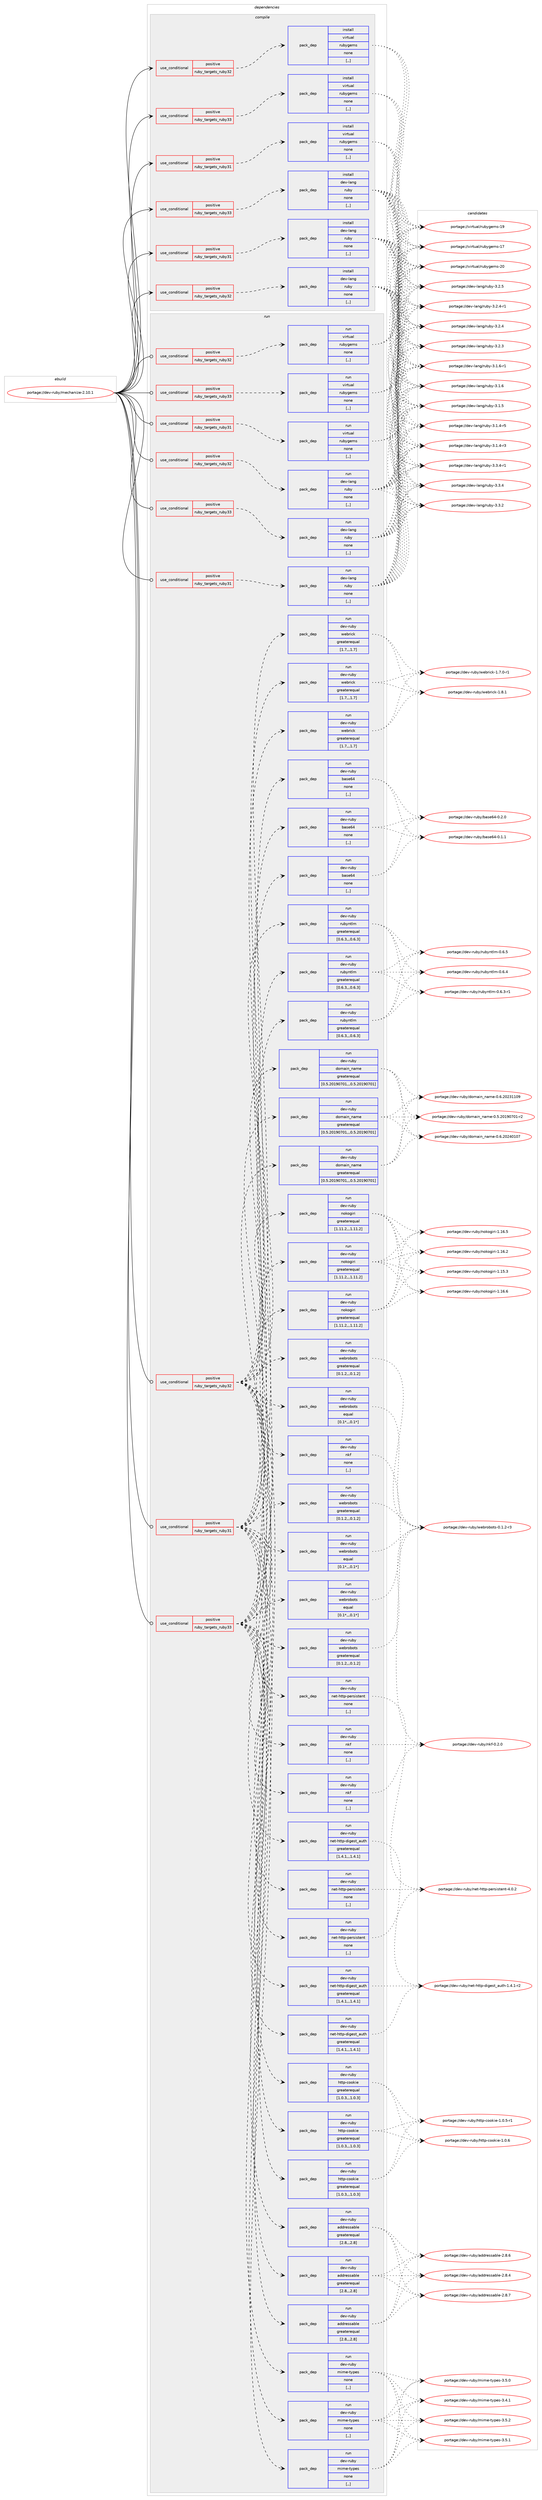 digraph prolog {

# *************
# Graph options
# *************

newrank=true;
concentrate=true;
compound=true;
graph [rankdir=LR,fontname=Helvetica,fontsize=10,ranksep=1.5];#, ranksep=2.5, nodesep=0.2];
edge  [arrowhead=vee];
node  [fontname=Helvetica,fontsize=10];

# **********
# The ebuild
# **********

subgraph cluster_leftcol {
color=gray;
label=<<i>ebuild</i>>;
id [label="portage://dev-ruby/mechanize-2.10.1", color=red, width=4, href="../dev-ruby/mechanize-2.10.1.svg"];
}

# ****************
# The dependencies
# ****************

subgraph cluster_midcol {
color=gray;
label=<<i>dependencies</i>>;
subgraph cluster_compile {
fillcolor="#eeeeee";
style=filled;
label=<<i>compile</i>>;
subgraph cond50408 {
dependency189583 [label=<<TABLE BORDER="0" CELLBORDER="1" CELLSPACING="0" CELLPADDING="4"><TR><TD ROWSPAN="3" CELLPADDING="10">use_conditional</TD></TR><TR><TD>positive</TD></TR><TR><TD>ruby_targets_ruby31</TD></TR></TABLE>>, shape=none, color=red];
subgraph pack137836 {
dependency189584 [label=<<TABLE BORDER="0" CELLBORDER="1" CELLSPACING="0" CELLPADDING="4" WIDTH="220"><TR><TD ROWSPAN="6" CELLPADDING="30">pack_dep</TD></TR><TR><TD WIDTH="110">install</TD></TR><TR><TD>dev-lang</TD></TR><TR><TD>ruby</TD></TR><TR><TD>none</TD></TR><TR><TD>[,,]</TD></TR></TABLE>>, shape=none, color=blue];
}
dependency189583:e -> dependency189584:w [weight=20,style="dashed",arrowhead="vee"];
}
id:e -> dependency189583:w [weight=20,style="solid",arrowhead="vee"];
subgraph cond50409 {
dependency189585 [label=<<TABLE BORDER="0" CELLBORDER="1" CELLSPACING="0" CELLPADDING="4"><TR><TD ROWSPAN="3" CELLPADDING="10">use_conditional</TD></TR><TR><TD>positive</TD></TR><TR><TD>ruby_targets_ruby31</TD></TR></TABLE>>, shape=none, color=red];
subgraph pack137837 {
dependency189586 [label=<<TABLE BORDER="0" CELLBORDER="1" CELLSPACING="0" CELLPADDING="4" WIDTH="220"><TR><TD ROWSPAN="6" CELLPADDING="30">pack_dep</TD></TR><TR><TD WIDTH="110">install</TD></TR><TR><TD>virtual</TD></TR><TR><TD>rubygems</TD></TR><TR><TD>none</TD></TR><TR><TD>[,,]</TD></TR></TABLE>>, shape=none, color=blue];
}
dependency189585:e -> dependency189586:w [weight=20,style="dashed",arrowhead="vee"];
}
id:e -> dependency189585:w [weight=20,style="solid",arrowhead="vee"];
subgraph cond50410 {
dependency189587 [label=<<TABLE BORDER="0" CELLBORDER="1" CELLSPACING="0" CELLPADDING="4"><TR><TD ROWSPAN="3" CELLPADDING="10">use_conditional</TD></TR><TR><TD>positive</TD></TR><TR><TD>ruby_targets_ruby32</TD></TR></TABLE>>, shape=none, color=red];
subgraph pack137838 {
dependency189588 [label=<<TABLE BORDER="0" CELLBORDER="1" CELLSPACING="0" CELLPADDING="4" WIDTH="220"><TR><TD ROWSPAN="6" CELLPADDING="30">pack_dep</TD></TR><TR><TD WIDTH="110">install</TD></TR><TR><TD>dev-lang</TD></TR><TR><TD>ruby</TD></TR><TR><TD>none</TD></TR><TR><TD>[,,]</TD></TR></TABLE>>, shape=none, color=blue];
}
dependency189587:e -> dependency189588:w [weight=20,style="dashed",arrowhead="vee"];
}
id:e -> dependency189587:w [weight=20,style="solid",arrowhead="vee"];
subgraph cond50411 {
dependency189589 [label=<<TABLE BORDER="0" CELLBORDER="1" CELLSPACING="0" CELLPADDING="4"><TR><TD ROWSPAN="3" CELLPADDING="10">use_conditional</TD></TR><TR><TD>positive</TD></TR><TR><TD>ruby_targets_ruby32</TD></TR></TABLE>>, shape=none, color=red];
subgraph pack137839 {
dependency189590 [label=<<TABLE BORDER="0" CELLBORDER="1" CELLSPACING="0" CELLPADDING="4" WIDTH="220"><TR><TD ROWSPAN="6" CELLPADDING="30">pack_dep</TD></TR><TR><TD WIDTH="110">install</TD></TR><TR><TD>virtual</TD></TR><TR><TD>rubygems</TD></TR><TR><TD>none</TD></TR><TR><TD>[,,]</TD></TR></TABLE>>, shape=none, color=blue];
}
dependency189589:e -> dependency189590:w [weight=20,style="dashed",arrowhead="vee"];
}
id:e -> dependency189589:w [weight=20,style="solid",arrowhead="vee"];
subgraph cond50412 {
dependency189591 [label=<<TABLE BORDER="0" CELLBORDER="1" CELLSPACING="0" CELLPADDING="4"><TR><TD ROWSPAN="3" CELLPADDING="10">use_conditional</TD></TR><TR><TD>positive</TD></TR><TR><TD>ruby_targets_ruby33</TD></TR></TABLE>>, shape=none, color=red];
subgraph pack137840 {
dependency189592 [label=<<TABLE BORDER="0" CELLBORDER="1" CELLSPACING="0" CELLPADDING="4" WIDTH="220"><TR><TD ROWSPAN="6" CELLPADDING="30">pack_dep</TD></TR><TR><TD WIDTH="110">install</TD></TR><TR><TD>dev-lang</TD></TR><TR><TD>ruby</TD></TR><TR><TD>none</TD></TR><TR><TD>[,,]</TD></TR></TABLE>>, shape=none, color=blue];
}
dependency189591:e -> dependency189592:w [weight=20,style="dashed",arrowhead="vee"];
}
id:e -> dependency189591:w [weight=20,style="solid",arrowhead="vee"];
subgraph cond50413 {
dependency189593 [label=<<TABLE BORDER="0" CELLBORDER="1" CELLSPACING="0" CELLPADDING="4"><TR><TD ROWSPAN="3" CELLPADDING="10">use_conditional</TD></TR><TR><TD>positive</TD></TR><TR><TD>ruby_targets_ruby33</TD></TR></TABLE>>, shape=none, color=red];
subgraph pack137841 {
dependency189594 [label=<<TABLE BORDER="0" CELLBORDER="1" CELLSPACING="0" CELLPADDING="4" WIDTH="220"><TR><TD ROWSPAN="6" CELLPADDING="30">pack_dep</TD></TR><TR><TD WIDTH="110">install</TD></TR><TR><TD>virtual</TD></TR><TR><TD>rubygems</TD></TR><TR><TD>none</TD></TR><TR><TD>[,,]</TD></TR></TABLE>>, shape=none, color=blue];
}
dependency189593:e -> dependency189594:w [weight=20,style="dashed",arrowhead="vee"];
}
id:e -> dependency189593:w [weight=20,style="solid",arrowhead="vee"];
}
subgraph cluster_compileandrun {
fillcolor="#eeeeee";
style=filled;
label=<<i>compile and run</i>>;
}
subgraph cluster_run {
fillcolor="#eeeeee";
style=filled;
label=<<i>run</i>>;
subgraph cond50414 {
dependency189595 [label=<<TABLE BORDER="0" CELLBORDER="1" CELLSPACING="0" CELLPADDING="4"><TR><TD ROWSPAN="3" CELLPADDING="10">use_conditional</TD></TR><TR><TD>positive</TD></TR><TR><TD>ruby_targets_ruby31</TD></TR></TABLE>>, shape=none, color=red];
subgraph pack137842 {
dependency189596 [label=<<TABLE BORDER="0" CELLBORDER="1" CELLSPACING="0" CELLPADDING="4" WIDTH="220"><TR><TD ROWSPAN="6" CELLPADDING="30">pack_dep</TD></TR><TR><TD WIDTH="110">run</TD></TR><TR><TD>dev-lang</TD></TR><TR><TD>ruby</TD></TR><TR><TD>none</TD></TR><TR><TD>[,,]</TD></TR></TABLE>>, shape=none, color=blue];
}
dependency189595:e -> dependency189596:w [weight=20,style="dashed",arrowhead="vee"];
}
id:e -> dependency189595:w [weight=20,style="solid",arrowhead="odot"];
subgraph cond50415 {
dependency189597 [label=<<TABLE BORDER="0" CELLBORDER="1" CELLSPACING="0" CELLPADDING="4"><TR><TD ROWSPAN="3" CELLPADDING="10">use_conditional</TD></TR><TR><TD>positive</TD></TR><TR><TD>ruby_targets_ruby31</TD></TR></TABLE>>, shape=none, color=red];
subgraph pack137843 {
dependency189598 [label=<<TABLE BORDER="0" CELLBORDER="1" CELLSPACING="0" CELLPADDING="4" WIDTH="220"><TR><TD ROWSPAN="6" CELLPADDING="30">pack_dep</TD></TR><TR><TD WIDTH="110">run</TD></TR><TR><TD>dev-ruby</TD></TR><TR><TD>addressable</TD></TR><TR><TD>greaterequal</TD></TR><TR><TD>[2.8,,,2.8]</TD></TR></TABLE>>, shape=none, color=blue];
}
dependency189597:e -> dependency189598:w [weight=20,style="dashed",arrowhead="vee"];
subgraph pack137844 {
dependency189599 [label=<<TABLE BORDER="0" CELLBORDER="1" CELLSPACING="0" CELLPADDING="4" WIDTH="220"><TR><TD ROWSPAN="6" CELLPADDING="30">pack_dep</TD></TR><TR><TD WIDTH="110">run</TD></TR><TR><TD>dev-ruby</TD></TR><TR><TD>base64</TD></TR><TR><TD>none</TD></TR><TR><TD>[,,]</TD></TR></TABLE>>, shape=none, color=blue];
}
dependency189597:e -> dependency189599:w [weight=20,style="dashed",arrowhead="vee"];
subgraph pack137845 {
dependency189600 [label=<<TABLE BORDER="0" CELLBORDER="1" CELLSPACING="0" CELLPADDING="4" WIDTH="220"><TR><TD ROWSPAN="6" CELLPADDING="30">pack_dep</TD></TR><TR><TD WIDTH="110">run</TD></TR><TR><TD>dev-ruby</TD></TR><TR><TD>domain_name</TD></TR><TR><TD>greaterequal</TD></TR><TR><TD>[0.5.20190701,,,0.5.20190701]</TD></TR></TABLE>>, shape=none, color=blue];
}
dependency189597:e -> dependency189600:w [weight=20,style="dashed",arrowhead="vee"];
subgraph pack137846 {
dependency189601 [label=<<TABLE BORDER="0" CELLBORDER="1" CELLSPACING="0" CELLPADDING="4" WIDTH="220"><TR><TD ROWSPAN="6" CELLPADDING="30">pack_dep</TD></TR><TR><TD WIDTH="110">run</TD></TR><TR><TD>dev-ruby</TD></TR><TR><TD>http-cookie</TD></TR><TR><TD>greaterequal</TD></TR><TR><TD>[1.0.3,,,1.0.3]</TD></TR></TABLE>>, shape=none, color=blue];
}
dependency189597:e -> dependency189601:w [weight=20,style="dashed",arrowhead="vee"];
subgraph pack137847 {
dependency189602 [label=<<TABLE BORDER="0" CELLBORDER="1" CELLSPACING="0" CELLPADDING="4" WIDTH="220"><TR><TD ROWSPAN="6" CELLPADDING="30">pack_dep</TD></TR><TR><TD WIDTH="110">run</TD></TR><TR><TD>dev-ruby</TD></TR><TR><TD>mime-types</TD></TR><TR><TD>none</TD></TR><TR><TD>[,,]</TD></TR></TABLE>>, shape=none, color=blue];
}
dependency189597:e -> dependency189602:w [weight=20,style="dashed",arrowhead="vee"];
subgraph pack137848 {
dependency189603 [label=<<TABLE BORDER="0" CELLBORDER="1" CELLSPACING="0" CELLPADDING="4" WIDTH="220"><TR><TD ROWSPAN="6" CELLPADDING="30">pack_dep</TD></TR><TR><TD WIDTH="110">run</TD></TR><TR><TD>dev-ruby</TD></TR><TR><TD>net-http-digest_auth</TD></TR><TR><TD>greaterequal</TD></TR><TR><TD>[1.4.1,,,1.4.1]</TD></TR></TABLE>>, shape=none, color=blue];
}
dependency189597:e -> dependency189603:w [weight=20,style="dashed",arrowhead="vee"];
subgraph pack137849 {
dependency189604 [label=<<TABLE BORDER="0" CELLBORDER="1" CELLSPACING="0" CELLPADDING="4" WIDTH="220"><TR><TD ROWSPAN="6" CELLPADDING="30">pack_dep</TD></TR><TR><TD WIDTH="110">run</TD></TR><TR><TD>dev-ruby</TD></TR><TR><TD>net-http-persistent</TD></TR><TR><TD>none</TD></TR><TR><TD>[,,]</TD></TR></TABLE>>, shape=none, color=blue];
}
dependency189597:e -> dependency189604:w [weight=20,style="dashed",arrowhead="vee"];
subgraph pack137850 {
dependency189605 [label=<<TABLE BORDER="0" CELLBORDER="1" CELLSPACING="0" CELLPADDING="4" WIDTH="220"><TR><TD ROWSPAN="6" CELLPADDING="30">pack_dep</TD></TR><TR><TD WIDTH="110">run</TD></TR><TR><TD>dev-ruby</TD></TR><TR><TD>nkf</TD></TR><TR><TD>none</TD></TR><TR><TD>[,,]</TD></TR></TABLE>>, shape=none, color=blue];
}
dependency189597:e -> dependency189605:w [weight=20,style="dashed",arrowhead="vee"];
subgraph pack137851 {
dependency189606 [label=<<TABLE BORDER="0" CELLBORDER="1" CELLSPACING="0" CELLPADDING="4" WIDTH="220"><TR><TD ROWSPAN="6" CELLPADDING="30">pack_dep</TD></TR><TR><TD WIDTH="110">run</TD></TR><TR><TD>dev-ruby</TD></TR><TR><TD>nokogiri</TD></TR><TR><TD>greaterequal</TD></TR><TR><TD>[1.11.2,,,1.11.2]</TD></TR></TABLE>>, shape=none, color=blue];
}
dependency189597:e -> dependency189606:w [weight=20,style="dashed",arrowhead="vee"];
subgraph pack137852 {
dependency189607 [label=<<TABLE BORDER="0" CELLBORDER="1" CELLSPACING="0" CELLPADDING="4" WIDTH="220"><TR><TD ROWSPAN="6" CELLPADDING="30">pack_dep</TD></TR><TR><TD WIDTH="110">run</TD></TR><TR><TD>dev-ruby</TD></TR><TR><TD>rubyntlm</TD></TR><TR><TD>greaterequal</TD></TR><TR><TD>[0.6.3,,,0.6.3]</TD></TR></TABLE>>, shape=none, color=blue];
}
dependency189597:e -> dependency189607:w [weight=20,style="dashed",arrowhead="vee"];
subgraph pack137853 {
dependency189608 [label=<<TABLE BORDER="0" CELLBORDER="1" CELLSPACING="0" CELLPADDING="4" WIDTH="220"><TR><TD ROWSPAN="6" CELLPADDING="30">pack_dep</TD></TR><TR><TD WIDTH="110">run</TD></TR><TR><TD>dev-ruby</TD></TR><TR><TD>webrick</TD></TR><TR><TD>greaterequal</TD></TR><TR><TD>[1.7,,,1.7]</TD></TR></TABLE>>, shape=none, color=blue];
}
dependency189597:e -> dependency189608:w [weight=20,style="dashed",arrowhead="vee"];
subgraph pack137854 {
dependency189609 [label=<<TABLE BORDER="0" CELLBORDER="1" CELLSPACING="0" CELLPADDING="4" WIDTH="220"><TR><TD ROWSPAN="6" CELLPADDING="30">pack_dep</TD></TR><TR><TD WIDTH="110">run</TD></TR><TR><TD>dev-ruby</TD></TR><TR><TD>webrobots</TD></TR><TR><TD>greaterequal</TD></TR><TR><TD>[0.1.2,,,0.1.2]</TD></TR></TABLE>>, shape=none, color=blue];
}
dependency189597:e -> dependency189609:w [weight=20,style="dashed",arrowhead="vee"];
subgraph pack137855 {
dependency189610 [label=<<TABLE BORDER="0" CELLBORDER="1" CELLSPACING="0" CELLPADDING="4" WIDTH="220"><TR><TD ROWSPAN="6" CELLPADDING="30">pack_dep</TD></TR><TR><TD WIDTH="110">run</TD></TR><TR><TD>dev-ruby</TD></TR><TR><TD>webrobots</TD></TR><TR><TD>equal</TD></TR><TR><TD>[0.1*,,,0.1*]</TD></TR></TABLE>>, shape=none, color=blue];
}
dependency189597:e -> dependency189610:w [weight=20,style="dashed",arrowhead="vee"];
}
id:e -> dependency189597:w [weight=20,style="solid",arrowhead="odot"];
subgraph cond50416 {
dependency189611 [label=<<TABLE BORDER="0" CELLBORDER="1" CELLSPACING="0" CELLPADDING="4"><TR><TD ROWSPAN="3" CELLPADDING="10">use_conditional</TD></TR><TR><TD>positive</TD></TR><TR><TD>ruby_targets_ruby31</TD></TR></TABLE>>, shape=none, color=red];
subgraph pack137856 {
dependency189612 [label=<<TABLE BORDER="0" CELLBORDER="1" CELLSPACING="0" CELLPADDING="4" WIDTH="220"><TR><TD ROWSPAN="6" CELLPADDING="30">pack_dep</TD></TR><TR><TD WIDTH="110">run</TD></TR><TR><TD>virtual</TD></TR><TR><TD>rubygems</TD></TR><TR><TD>none</TD></TR><TR><TD>[,,]</TD></TR></TABLE>>, shape=none, color=blue];
}
dependency189611:e -> dependency189612:w [weight=20,style="dashed",arrowhead="vee"];
}
id:e -> dependency189611:w [weight=20,style="solid",arrowhead="odot"];
subgraph cond50417 {
dependency189613 [label=<<TABLE BORDER="0" CELLBORDER="1" CELLSPACING="0" CELLPADDING="4"><TR><TD ROWSPAN="3" CELLPADDING="10">use_conditional</TD></TR><TR><TD>positive</TD></TR><TR><TD>ruby_targets_ruby32</TD></TR></TABLE>>, shape=none, color=red];
subgraph pack137857 {
dependency189614 [label=<<TABLE BORDER="0" CELLBORDER="1" CELLSPACING="0" CELLPADDING="4" WIDTH="220"><TR><TD ROWSPAN="6" CELLPADDING="30">pack_dep</TD></TR><TR><TD WIDTH="110">run</TD></TR><TR><TD>dev-lang</TD></TR><TR><TD>ruby</TD></TR><TR><TD>none</TD></TR><TR><TD>[,,]</TD></TR></TABLE>>, shape=none, color=blue];
}
dependency189613:e -> dependency189614:w [weight=20,style="dashed",arrowhead="vee"];
}
id:e -> dependency189613:w [weight=20,style="solid",arrowhead="odot"];
subgraph cond50418 {
dependency189615 [label=<<TABLE BORDER="0" CELLBORDER="1" CELLSPACING="0" CELLPADDING="4"><TR><TD ROWSPAN="3" CELLPADDING="10">use_conditional</TD></TR><TR><TD>positive</TD></TR><TR><TD>ruby_targets_ruby32</TD></TR></TABLE>>, shape=none, color=red];
subgraph pack137858 {
dependency189616 [label=<<TABLE BORDER="0" CELLBORDER="1" CELLSPACING="0" CELLPADDING="4" WIDTH="220"><TR><TD ROWSPAN="6" CELLPADDING="30">pack_dep</TD></TR><TR><TD WIDTH="110">run</TD></TR><TR><TD>dev-ruby</TD></TR><TR><TD>addressable</TD></TR><TR><TD>greaterequal</TD></TR><TR><TD>[2.8,,,2.8]</TD></TR></TABLE>>, shape=none, color=blue];
}
dependency189615:e -> dependency189616:w [weight=20,style="dashed",arrowhead="vee"];
subgraph pack137859 {
dependency189617 [label=<<TABLE BORDER="0" CELLBORDER="1" CELLSPACING="0" CELLPADDING="4" WIDTH="220"><TR><TD ROWSPAN="6" CELLPADDING="30">pack_dep</TD></TR><TR><TD WIDTH="110">run</TD></TR><TR><TD>dev-ruby</TD></TR><TR><TD>base64</TD></TR><TR><TD>none</TD></TR><TR><TD>[,,]</TD></TR></TABLE>>, shape=none, color=blue];
}
dependency189615:e -> dependency189617:w [weight=20,style="dashed",arrowhead="vee"];
subgraph pack137860 {
dependency189618 [label=<<TABLE BORDER="0" CELLBORDER="1" CELLSPACING="0" CELLPADDING="4" WIDTH="220"><TR><TD ROWSPAN="6" CELLPADDING="30">pack_dep</TD></TR><TR><TD WIDTH="110">run</TD></TR><TR><TD>dev-ruby</TD></TR><TR><TD>domain_name</TD></TR><TR><TD>greaterequal</TD></TR><TR><TD>[0.5.20190701,,,0.5.20190701]</TD></TR></TABLE>>, shape=none, color=blue];
}
dependency189615:e -> dependency189618:w [weight=20,style="dashed",arrowhead="vee"];
subgraph pack137861 {
dependency189619 [label=<<TABLE BORDER="0" CELLBORDER="1" CELLSPACING="0" CELLPADDING="4" WIDTH="220"><TR><TD ROWSPAN="6" CELLPADDING="30">pack_dep</TD></TR><TR><TD WIDTH="110">run</TD></TR><TR><TD>dev-ruby</TD></TR><TR><TD>http-cookie</TD></TR><TR><TD>greaterequal</TD></TR><TR><TD>[1.0.3,,,1.0.3]</TD></TR></TABLE>>, shape=none, color=blue];
}
dependency189615:e -> dependency189619:w [weight=20,style="dashed",arrowhead="vee"];
subgraph pack137862 {
dependency189620 [label=<<TABLE BORDER="0" CELLBORDER="1" CELLSPACING="0" CELLPADDING="4" WIDTH="220"><TR><TD ROWSPAN="6" CELLPADDING="30">pack_dep</TD></TR><TR><TD WIDTH="110">run</TD></TR><TR><TD>dev-ruby</TD></TR><TR><TD>mime-types</TD></TR><TR><TD>none</TD></TR><TR><TD>[,,]</TD></TR></TABLE>>, shape=none, color=blue];
}
dependency189615:e -> dependency189620:w [weight=20,style="dashed",arrowhead="vee"];
subgraph pack137863 {
dependency189621 [label=<<TABLE BORDER="0" CELLBORDER="1" CELLSPACING="0" CELLPADDING="4" WIDTH="220"><TR><TD ROWSPAN="6" CELLPADDING="30">pack_dep</TD></TR><TR><TD WIDTH="110">run</TD></TR><TR><TD>dev-ruby</TD></TR><TR><TD>net-http-digest_auth</TD></TR><TR><TD>greaterequal</TD></TR><TR><TD>[1.4.1,,,1.4.1]</TD></TR></TABLE>>, shape=none, color=blue];
}
dependency189615:e -> dependency189621:w [weight=20,style="dashed",arrowhead="vee"];
subgraph pack137864 {
dependency189622 [label=<<TABLE BORDER="0" CELLBORDER="1" CELLSPACING="0" CELLPADDING="4" WIDTH="220"><TR><TD ROWSPAN="6" CELLPADDING="30">pack_dep</TD></TR><TR><TD WIDTH="110">run</TD></TR><TR><TD>dev-ruby</TD></TR><TR><TD>net-http-persistent</TD></TR><TR><TD>none</TD></TR><TR><TD>[,,]</TD></TR></TABLE>>, shape=none, color=blue];
}
dependency189615:e -> dependency189622:w [weight=20,style="dashed",arrowhead="vee"];
subgraph pack137865 {
dependency189623 [label=<<TABLE BORDER="0" CELLBORDER="1" CELLSPACING="0" CELLPADDING="4" WIDTH="220"><TR><TD ROWSPAN="6" CELLPADDING="30">pack_dep</TD></TR><TR><TD WIDTH="110">run</TD></TR><TR><TD>dev-ruby</TD></TR><TR><TD>nkf</TD></TR><TR><TD>none</TD></TR><TR><TD>[,,]</TD></TR></TABLE>>, shape=none, color=blue];
}
dependency189615:e -> dependency189623:w [weight=20,style="dashed",arrowhead="vee"];
subgraph pack137866 {
dependency189624 [label=<<TABLE BORDER="0" CELLBORDER="1" CELLSPACING="0" CELLPADDING="4" WIDTH="220"><TR><TD ROWSPAN="6" CELLPADDING="30">pack_dep</TD></TR><TR><TD WIDTH="110">run</TD></TR><TR><TD>dev-ruby</TD></TR><TR><TD>nokogiri</TD></TR><TR><TD>greaterequal</TD></TR><TR><TD>[1.11.2,,,1.11.2]</TD></TR></TABLE>>, shape=none, color=blue];
}
dependency189615:e -> dependency189624:w [weight=20,style="dashed",arrowhead="vee"];
subgraph pack137867 {
dependency189625 [label=<<TABLE BORDER="0" CELLBORDER="1" CELLSPACING="0" CELLPADDING="4" WIDTH="220"><TR><TD ROWSPAN="6" CELLPADDING="30">pack_dep</TD></TR><TR><TD WIDTH="110">run</TD></TR><TR><TD>dev-ruby</TD></TR><TR><TD>rubyntlm</TD></TR><TR><TD>greaterequal</TD></TR><TR><TD>[0.6.3,,,0.6.3]</TD></TR></TABLE>>, shape=none, color=blue];
}
dependency189615:e -> dependency189625:w [weight=20,style="dashed",arrowhead="vee"];
subgraph pack137868 {
dependency189626 [label=<<TABLE BORDER="0" CELLBORDER="1" CELLSPACING="0" CELLPADDING="4" WIDTH="220"><TR><TD ROWSPAN="6" CELLPADDING="30">pack_dep</TD></TR><TR><TD WIDTH="110">run</TD></TR><TR><TD>dev-ruby</TD></TR><TR><TD>webrick</TD></TR><TR><TD>greaterequal</TD></TR><TR><TD>[1.7,,,1.7]</TD></TR></TABLE>>, shape=none, color=blue];
}
dependency189615:e -> dependency189626:w [weight=20,style="dashed",arrowhead="vee"];
subgraph pack137869 {
dependency189627 [label=<<TABLE BORDER="0" CELLBORDER="1" CELLSPACING="0" CELLPADDING="4" WIDTH="220"><TR><TD ROWSPAN="6" CELLPADDING="30">pack_dep</TD></TR><TR><TD WIDTH="110">run</TD></TR><TR><TD>dev-ruby</TD></TR><TR><TD>webrobots</TD></TR><TR><TD>greaterequal</TD></TR><TR><TD>[0.1.2,,,0.1.2]</TD></TR></TABLE>>, shape=none, color=blue];
}
dependency189615:e -> dependency189627:w [weight=20,style="dashed",arrowhead="vee"];
subgraph pack137870 {
dependency189628 [label=<<TABLE BORDER="0" CELLBORDER="1" CELLSPACING="0" CELLPADDING="4" WIDTH="220"><TR><TD ROWSPAN="6" CELLPADDING="30">pack_dep</TD></TR><TR><TD WIDTH="110">run</TD></TR><TR><TD>dev-ruby</TD></TR><TR><TD>webrobots</TD></TR><TR><TD>equal</TD></TR><TR><TD>[0.1*,,,0.1*]</TD></TR></TABLE>>, shape=none, color=blue];
}
dependency189615:e -> dependency189628:w [weight=20,style="dashed",arrowhead="vee"];
}
id:e -> dependency189615:w [weight=20,style="solid",arrowhead="odot"];
subgraph cond50419 {
dependency189629 [label=<<TABLE BORDER="0" CELLBORDER="1" CELLSPACING="0" CELLPADDING="4"><TR><TD ROWSPAN="3" CELLPADDING="10">use_conditional</TD></TR><TR><TD>positive</TD></TR><TR><TD>ruby_targets_ruby32</TD></TR></TABLE>>, shape=none, color=red];
subgraph pack137871 {
dependency189630 [label=<<TABLE BORDER="0" CELLBORDER="1" CELLSPACING="0" CELLPADDING="4" WIDTH="220"><TR><TD ROWSPAN="6" CELLPADDING="30">pack_dep</TD></TR><TR><TD WIDTH="110">run</TD></TR><TR><TD>virtual</TD></TR><TR><TD>rubygems</TD></TR><TR><TD>none</TD></TR><TR><TD>[,,]</TD></TR></TABLE>>, shape=none, color=blue];
}
dependency189629:e -> dependency189630:w [weight=20,style="dashed",arrowhead="vee"];
}
id:e -> dependency189629:w [weight=20,style="solid",arrowhead="odot"];
subgraph cond50420 {
dependency189631 [label=<<TABLE BORDER="0" CELLBORDER="1" CELLSPACING="0" CELLPADDING="4"><TR><TD ROWSPAN="3" CELLPADDING="10">use_conditional</TD></TR><TR><TD>positive</TD></TR><TR><TD>ruby_targets_ruby33</TD></TR></TABLE>>, shape=none, color=red];
subgraph pack137872 {
dependency189632 [label=<<TABLE BORDER="0" CELLBORDER="1" CELLSPACING="0" CELLPADDING="4" WIDTH="220"><TR><TD ROWSPAN="6" CELLPADDING="30">pack_dep</TD></TR><TR><TD WIDTH="110">run</TD></TR><TR><TD>dev-lang</TD></TR><TR><TD>ruby</TD></TR><TR><TD>none</TD></TR><TR><TD>[,,]</TD></TR></TABLE>>, shape=none, color=blue];
}
dependency189631:e -> dependency189632:w [weight=20,style="dashed",arrowhead="vee"];
}
id:e -> dependency189631:w [weight=20,style="solid",arrowhead="odot"];
subgraph cond50421 {
dependency189633 [label=<<TABLE BORDER="0" CELLBORDER="1" CELLSPACING="0" CELLPADDING="4"><TR><TD ROWSPAN="3" CELLPADDING="10">use_conditional</TD></TR><TR><TD>positive</TD></TR><TR><TD>ruby_targets_ruby33</TD></TR></TABLE>>, shape=none, color=red];
subgraph pack137873 {
dependency189634 [label=<<TABLE BORDER="0" CELLBORDER="1" CELLSPACING="0" CELLPADDING="4" WIDTH="220"><TR><TD ROWSPAN="6" CELLPADDING="30">pack_dep</TD></TR><TR><TD WIDTH="110">run</TD></TR><TR><TD>dev-ruby</TD></TR><TR><TD>addressable</TD></TR><TR><TD>greaterequal</TD></TR><TR><TD>[2.8,,,2.8]</TD></TR></TABLE>>, shape=none, color=blue];
}
dependency189633:e -> dependency189634:w [weight=20,style="dashed",arrowhead="vee"];
subgraph pack137874 {
dependency189635 [label=<<TABLE BORDER="0" CELLBORDER="1" CELLSPACING="0" CELLPADDING="4" WIDTH="220"><TR><TD ROWSPAN="6" CELLPADDING="30">pack_dep</TD></TR><TR><TD WIDTH="110">run</TD></TR><TR><TD>dev-ruby</TD></TR><TR><TD>base64</TD></TR><TR><TD>none</TD></TR><TR><TD>[,,]</TD></TR></TABLE>>, shape=none, color=blue];
}
dependency189633:e -> dependency189635:w [weight=20,style="dashed",arrowhead="vee"];
subgraph pack137875 {
dependency189636 [label=<<TABLE BORDER="0" CELLBORDER="1" CELLSPACING="0" CELLPADDING="4" WIDTH="220"><TR><TD ROWSPAN="6" CELLPADDING="30">pack_dep</TD></TR><TR><TD WIDTH="110">run</TD></TR><TR><TD>dev-ruby</TD></TR><TR><TD>domain_name</TD></TR><TR><TD>greaterequal</TD></TR><TR><TD>[0.5.20190701,,,0.5.20190701]</TD></TR></TABLE>>, shape=none, color=blue];
}
dependency189633:e -> dependency189636:w [weight=20,style="dashed",arrowhead="vee"];
subgraph pack137876 {
dependency189637 [label=<<TABLE BORDER="0" CELLBORDER="1" CELLSPACING="0" CELLPADDING="4" WIDTH="220"><TR><TD ROWSPAN="6" CELLPADDING="30">pack_dep</TD></TR><TR><TD WIDTH="110">run</TD></TR><TR><TD>dev-ruby</TD></TR><TR><TD>http-cookie</TD></TR><TR><TD>greaterequal</TD></TR><TR><TD>[1.0.3,,,1.0.3]</TD></TR></TABLE>>, shape=none, color=blue];
}
dependency189633:e -> dependency189637:w [weight=20,style="dashed",arrowhead="vee"];
subgraph pack137877 {
dependency189638 [label=<<TABLE BORDER="0" CELLBORDER="1" CELLSPACING="0" CELLPADDING="4" WIDTH="220"><TR><TD ROWSPAN="6" CELLPADDING="30">pack_dep</TD></TR><TR><TD WIDTH="110">run</TD></TR><TR><TD>dev-ruby</TD></TR><TR><TD>mime-types</TD></TR><TR><TD>none</TD></TR><TR><TD>[,,]</TD></TR></TABLE>>, shape=none, color=blue];
}
dependency189633:e -> dependency189638:w [weight=20,style="dashed",arrowhead="vee"];
subgraph pack137878 {
dependency189639 [label=<<TABLE BORDER="0" CELLBORDER="1" CELLSPACING="0" CELLPADDING="4" WIDTH="220"><TR><TD ROWSPAN="6" CELLPADDING="30">pack_dep</TD></TR><TR><TD WIDTH="110">run</TD></TR><TR><TD>dev-ruby</TD></TR><TR><TD>net-http-digest_auth</TD></TR><TR><TD>greaterequal</TD></TR><TR><TD>[1.4.1,,,1.4.1]</TD></TR></TABLE>>, shape=none, color=blue];
}
dependency189633:e -> dependency189639:w [weight=20,style="dashed",arrowhead="vee"];
subgraph pack137879 {
dependency189640 [label=<<TABLE BORDER="0" CELLBORDER="1" CELLSPACING="0" CELLPADDING="4" WIDTH="220"><TR><TD ROWSPAN="6" CELLPADDING="30">pack_dep</TD></TR><TR><TD WIDTH="110">run</TD></TR><TR><TD>dev-ruby</TD></TR><TR><TD>net-http-persistent</TD></TR><TR><TD>none</TD></TR><TR><TD>[,,]</TD></TR></TABLE>>, shape=none, color=blue];
}
dependency189633:e -> dependency189640:w [weight=20,style="dashed",arrowhead="vee"];
subgraph pack137880 {
dependency189641 [label=<<TABLE BORDER="0" CELLBORDER="1" CELLSPACING="0" CELLPADDING="4" WIDTH="220"><TR><TD ROWSPAN="6" CELLPADDING="30">pack_dep</TD></TR><TR><TD WIDTH="110">run</TD></TR><TR><TD>dev-ruby</TD></TR><TR><TD>nkf</TD></TR><TR><TD>none</TD></TR><TR><TD>[,,]</TD></TR></TABLE>>, shape=none, color=blue];
}
dependency189633:e -> dependency189641:w [weight=20,style="dashed",arrowhead="vee"];
subgraph pack137881 {
dependency189642 [label=<<TABLE BORDER="0" CELLBORDER="1" CELLSPACING="0" CELLPADDING="4" WIDTH="220"><TR><TD ROWSPAN="6" CELLPADDING="30">pack_dep</TD></TR><TR><TD WIDTH="110">run</TD></TR><TR><TD>dev-ruby</TD></TR><TR><TD>nokogiri</TD></TR><TR><TD>greaterequal</TD></TR><TR><TD>[1.11.2,,,1.11.2]</TD></TR></TABLE>>, shape=none, color=blue];
}
dependency189633:e -> dependency189642:w [weight=20,style="dashed",arrowhead="vee"];
subgraph pack137882 {
dependency189643 [label=<<TABLE BORDER="0" CELLBORDER="1" CELLSPACING="0" CELLPADDING="4" WIDTH="220"><TR><TD ROWSPAN="6" CELLPADDING="30">pack_dep</TD></TR><TR><TD WIDTH="110">run</TD></TR><TR><TD>dev-ruby</TD></TR><TR><TD>rubyntlm</TD></TR><TR><TD>greaterequal</TD></TR><TR><TD>[0.6.3,,,0.6.3]</TD></TR></TABLE>>, shape=none, color=blue];
}
dependency189633:e -> dependency189643:w [weight=20,style="dashed",arrowhead="vee"];
subgraph pack137883 {
dependency189644 [label=<<TABLE BORDER="0" CELLBORDER="1" CELLSPACING="0" CELLPADDING="4" WIDTH="220"><TR><TD ROWSPAN="6" CELLPADDING="30">pack_dep</TD></TR><TR><TD WIDTH="110">run</TD></TR><TR><TD>dev-ruby</TD></TR><TR><TD>webrick</TD></TR><TR><TD>greaterequal</TD></TR><TR><TD>[1.7,,,1.7]</TD></TR></TABLE>>, shape=none, color=blue];
}
dependency189633:e -> dependency189644:w [weight=20,style="dashed",arrowhead="vee"];
subgraph pack137884 {
dependency189645 [label=<<TABLE BORDER="0" CELLBORDER="1" CELLSPACING="0" CELLPADDING="4" WIDTH="220"><TR><TD ROWSPAN="6" CELLPADDING="30">pack_dep</TD></TR><TR><TD WIDTH="110">run</TD></TR><TR><TD>dev-ruby</TD></TR><TR><TD>webrobots</TD></TR><TR><TD>greaterequal</TD></TR><TR><TD>[0.1.2,,,0.1.2]</TD></TR></TABLE>>, shape=none, color=blue];
}
dependency189633:e -> dependency189645:w [weight=20,style="dashed",arrowhead="vee"];
subgraph pack137885 {
dependency189646 [label=<<TABLE BORDER="0" CELLBORDER="1" CELLSPACING="0" CELLPADDING="4" WIDTH="220"><TR><TD ROWSPAN="6" CELLPADDING="30">pack_dep</TD></TR><TR><TD WIDTH="110">run</TD></TR><TR><TD>dev-ruby</TD></TR><TR><TD>webrobots</TD></TR><TR><TD>equal</TD></TR><TR><TD>[0.1*,,,0.1*]</TD></TR></TABLE>>, shape=none, color=blue];
}
dependency189633:e -> dependency189646:w [weight=20,style="dashed",arrowhead="vee"];
}
id:e -> dependency189633:w [weight=20,style="solid",arrowhead="odot"];
subgraph cond50422 {
dependency189647 [label=<<TABLE BORDER="0" CELLBORDER="1" CELLSPACING="0" CELLPADDING="4"><TR><TD ROWSPAN="3" CELLPADDING="10">use_conditional</TD></TR><TR><TD>positive</TD></TR><TR><TD>ruby_targets_ruby33</TD></TR></TABLE>>, shape=none, color=red];
subgraph pack137886 {
dependency189648 [label=<<TABLE BORDER="0" CELLBORDER="1" CELLSPACING="0" CELLPADDING="4" WIDTH="220"><TR><TD ROWSPAN="6" CELLPADDING="30">pack_dep</TD></TR><TR><TD WIDTH="110">run</TD></TR><TR><TD>virtual</TD></TR><TR><TD>rubygems</TD></TR><TR><TD>none</TD></TR><TR><TD>[,,]</TD></TR></TABLE>>, shape=none, color=blue];
}
dependency189647:e -> dependency189648:w [weight=20,style="dashed",arrowhead="vee"];
}
id:e -> dependency189647:w [weight=20,style="solid",arrowhead="odot"];
}
}

# **************
# The candidates
# **************

subgraph cluster_choices {
rank=same;
color=gray;
label=<<i>candidates</i>>;

subgraph choice137836 {
color=black;
nodesep=1;
choice100101118451089711010347114117981214551465146524511449 [label="portage://dev-lang/ruby-3.3.4-r1", color=red, width=4,href="../dev-lang/ruby-3.3.4-r1.svg"];
choice10010111845108971101034711411798121455146514652 [label="portage://dev-lang/ruby-3.3.4", color=red, width=4,href="../dev-lang/ruby-3.3.4.svg"];
choice10010111845108971101034711411798121455146514650 [label="portage://dev-lang/ruby-3.3.2", color=red, width=4,href="../dev-lang/ruby-3.3.2.svg"];
choice10010111845108971101034711411798121455146504653 [label="portage://dev-lang/ruby-3.2.5", color=red, width=4,href="../dev-lang/ruby-3.2.5.svg"];
choice100101118451089711010347114117981214551465046524511449 [label="portage://dev-lang/ruby-3.2.4-r1", color=red, width=4,href="../dev-lang/ruby-3.2.4-r1.svg"];
choice10010111845108971101034711411798121455146504652 [label="portage://dev-lang/ruby-3.2.4", color=red, width=4,href="../dev-lang/ruby-3.2.4.svg"];
choice10010111845108971101034711411798121455146504651 [label="portage://dev-lang/ruby-3.2.3", color=red, width=4,href="../dev-lang/ruby-3.2.3.svg"];
choice100101118451089711010347114117981214551464946544511449 [label="portage://dev-lang/ruby-3.1.6-r1", color=red, width=4,href="../dev-lang/ruby-3.1.6-r1.svg"];
choice10010111845108971101034711411798121455146494654 [label="portage://dev-lang/ruby-3.1.6", color=red, width=4,href="../dev-lang/ruby-3.1.6.svg"];
choice10010111845108971101034711411798121455146494653 [label="portage://dev-lang/ruby-3.1.5", color=red, width=4,href="../dev-lang/ruby-3.1.5.svg"];
choice100101118451089711010347114117981214551464946524511453 [label="portage://dev-lang/ruby-3.1.4-r5", color=red, width=4,href="../dev-lang/ruby-3.1.4-r5.svg"];
choice100101118451089711010347114117981214551464946524511451 [label="portage://dev-lang/ruby-3.1.4-r3", color=red, width=4,href="../dev-lang/ruby-3.1.4-r3.svg"];
dependency189584:e -> choice100101118451089711010347114117981214551465146524511449:w [style=dotted,weight="100"];
dependency189584:e -> choice10010111845108971101034711411798121455146514652:w [style=dotted,weight="100"];
dependency189584:e -> choice10010111845108971101034711411798121455146514650:w [style=dotted,weight="100"];
dependency189584:e -> choice10010111845108971101034711411798121455146504653:w [style=dotted,weight="100"];
dependency189584:e -> choice100101118451089711010347114117981214551465046524511449:w [style=dotted,weight="100"];
dependency189584:e -> choice10010111845108971101034711411798121455146504652:w [style=dotted,weight="100"];
dependency189584:e -> choice10010111845108971101034711411798121455146504651:w [style=dotted,weight="100"];
dependency189584:e -> choice100101118451089711010347114117981214551464946544511449:w [style=dotted,weight="100"];
dependency189584:e -> choice10010111845108971101034711411798121455146494654:w [style=dotted,weight="100"];
dependency189584:e -> choice10010111845108971101034711411798121455146494653:w [style=dotted,weight="100"];
dependency189584:e -> choice100101118451089711010347114117981214551464946524511453:w [style=dotted,weight="100"];
dependency189584:e -> choice100101118451089711010347114117981214551464946524511451:w [style=dotted,weight="100"];
}
subgraph choice137837 {
color=black;
nodesep=1;
choice118105114116117971084711411798121103101109115455048 [label="portage://virtual/rubygems-20", color=red, width=4,href="../virtual/rubygems-20.svg"];
choice118105114116117971084711411798121103101109115454957 [label="portage://virtual/rubygems-19", color=red, width=4,href="../virtual/rubygems-19.svg"];
choice118105114116117971084711411798121103101109115454955 [label="portage://virtual/rubygems-17", color=red, width=4,href="../virtual/rubygems-17.svg"];
dependency189586:e -> choice118105114116117971084711411798121103101109115455048:w [style=dotted,weight="100"];
dependency189586:e -> choice118105114116117971084711411798121103101109115454957:w [style=dotted,weight="100"];
dependency189586:e -> choice118105114116117971084711411798121103101109115454955:w [style=dotted,weight="100"];
}
subgraph choice137838 {
color=black;
nodesep=1;
choice100101118451089711010347114117981214551465146524511449 [label="portage://dev-lang/ruby-3.3.4-r1", color=red, width=4,href="../dev-lang/ruby-3.3.4-r1.svg"];
choice10010111845108971101034711411798121455146514652 [label="portage://dev-lang/ruby-3.3.4", color=red, width=4,href="../dev-lang/ruby-3.3.4.svg"];
choice10010111845108971101034711411798121455146514650 [label="portage://dev-lang/ruby-3.3.2", color=red, width=4,href="../dev-lang/ruby-3.3.2.svg"];
choice10010111845108971101034711411798121455146504653 [label="portage://dev-lang/ruby-3.2.5", color=red, width=4,href="../dev-lang/ruby-3.2.5.svg"];
choice100101118451089711010347114117981214551465046524511449 [label="portage://dev-lang/ruby-3.2.4-r1", color=red, width=4,href="../dev-lang/ruby-3.2.4-r1.svg"];
choice10010111845108971101034711411798121455146504652 [label="portage://dev-lang/ruby-3.2.4", color=red, width=4,href="../dev-lang/ruby-3.2.4.svg"];
choice10010111845108971101034711411798121455146504651 [label="portage://dev-lang/ruby-3.2.3", color=red, width=4,href="../dev-lang/ruby-3.2.3.svg"];
choice100101118451089711010347114117981214551464946544511449 [label="portage://dev-lang/ruby-3.1.6-r1", color=red, width=4,href="../dev-lang/ruby-3.1.6-r1.svg"];
choice10010111845108971101034711411798121455146494654 [label="portage://dev-lang/ruby-3.1.6", color=red, width=4,href="../dev-lang/ruby-3.1.6.svg"];
choice10010111845108971101034711411798121455146494653 [label="portage://dev-lang/ruby-3.1.5", color=red, width=4,href="../dev-lang/ruby-3.1.5.svg"];
choice100101118451089711010347114117981214551464946524511453 [label="portage://dev-lang/ruby-3.1.4-r5", color=red, width=4,href="../dev-lang/ruby-3.1.4-r5.svg"];
choice100101118451089711010347114117981214551464946524511451 [label="portage://dev-lang/ruby-3.1.4-r3", color=red, width=4,href="../dev-lang/ruby-3.1.4-r3.svg"];
dependency189588:e -> choice100101118451089711010347114117981214551465146524511449:w [style=dotted,weight="100"];
dependency189588:e -> choice10010111845108971101034711411798121455146514652:w [style=dotted,weight="100"];
dependency189588:e -> choice10010111845108971101034711411798121455146514650:w [style=dotted,weight="100"];
dependency189588:e -> choice10010111845108971101034711411798121455146504653:w [style=dotted,weight="100"];
dependency189588:e -> choice100101118451089711010347114117981214551465046524511449:w [style=dotted,weight="100"];
dependency189588:e -> choice10010111845108971101034711411798121455146504652:w [style=dotted,weight="100"];
dependency189588:e -> choice10010111845108971101034711411798121455146504651:w [style=dotted,weight="100"];
dependency189588:e -> choice100101118451089711010347114117981214551464946544511449:w [style=dotted,weight="100"];
dependency189588:e -> choice10010111845108971101034711411798121455146494654:w [style=dotted,weight="100"];
dependency189588:e -> choice10010111845108971101034711411798121455146494653:w [style=dotted,weight="100"];
dependency189588:e -> choice100101118451089711010347114117981214551464946524511453:w [style=dotted,weight="100"];
dependency189588:e -> choice100101118451089711010347114117981214551464946524511451:w [style=dotted,weight="100"];
}
subgraph choice137839 {
color=black;
nodesep=1;
choice118105114116117971084711411798121103101109115455048 [label="portage://virtual/rubygems-20", color=red, width=4,href="../virtual/rubygems-20.svg"];
choice118105114116117971084711411798121103101109115454957 [label="portage://virtual/rubygems-19", color=red, width=4,href="../virtual/rubygems-19.svg"];
choice118105114116117971084711411798121103101109115454955 [label="portage://virtual/rubygems-17", color=red, width=4,href="../virtual/rubygems-17.svg"];
dependency189590:e -> choice118105114116117971084711411798121103101109115455048:w [style=dotted,weight="100"];
dependency189590:e -> choice118105114116117971084711411798121103101109115454957:w [style=dotted,weight="100"];
dependency189590:e -> choice118105114116117971084711411798121103101109115454955:w [style=dotted,weight="100"];
}
subgraph choice137840 {
color=black;
nodesep=1;
choice100101118451089711010347114117981214551465146524511449 [label="portage://dev-lang/ruby-3.3.4-r1", color=red, width=4,href="../dev-lang/ruby-3.3.4-r1.svg"];
choice10010111845108971101034711411798121455146514652 [label="portage://dev-lang/ruby-3.3.4", color=red, width=4,href="../dev-lang/ruby-3.3.4.svg"];
choice10010111845108971101034711411798121455146514650 [label="portage://dev-lang/ruby-3.3.2", color=red, width=4,href="../dev-lang/ruby-3.3.2.svg"];
choice10010111845108971101034711411798121455146504653 [label="portage://dev-lang/ruby-3.2.5", color=red, width=4,href="../dev-lang/ruby-3.2.5.svg"];
choice100101118451089711010347114117981214551465046524511449 [label="portage://dev-lang/ruby-3.2.4-r1", color=red, width=4,href="../dev-lang/ruby-3.2.4-r1.svg"];
choice10010111845108971101034711411798121455146504652 [label="portage://dev-lang/ruby-3.2.4", color=red, width=4,href="../dev-lang/ruby-3.2.4.svg"];
choice10010111845108971101034711411798121455146504651 [label="portage://dev-lang/ruby-3.2.3", color=red, width=4,href="../dev-lang/ruby-3.2.3.svg"];
choice100101118451089711010347114117981214551464946544511449 [label="portage://dev-lang/ruby-3.1.6-r1", color=red, width=4,href="../dev-lang/ruby-3.1.6-r1.svg"];
choice10010111845108971101034711411798121455146494654 [label="portage://dev-lang/ruby-3.1.6", color=red, width=4,href="../dev-lang/ruby-3.1.6.svg"];
choice10010111845108971101034711411798121455146494653 [label="portage://dev-lang/ruby-3.1.5", color=red, width=4,href="../dev-lang/ruby-3.1.5.svg"];
choice100101118451089711010347114117981214551464946524511453 [label="portage://dev-lang/ruby-3.1.4-r5", color=red, width=4,href="../dev-lang/ruby-3.1.4-r5.svg"];
choice100101118451089711010347114117981214551464946524511451 [label="portage://dev-lang/ruby-3.1.4-r3", color=red, width=4,href="../dev-lang/ruby-3.1.4-r3.svg"];
dependency189592:e -> choice100101118451089711010347114117981214551465146524511449:w [style=dotted,weight="100"];
dependency189592:e -> choice10010111845108971101034711411798121455146514652:w [style=dotted,weight="100"];
dependency189592:e -> choice10010111845108971101034711411798121455146514650:w [style=dotted,weight="100"];
dependency189592:e -> choice10010111845108971101034711411798121455146504653:w [style=dotted,weight="100"];
dependency189592:e -> choice100101118451089711010347114117981214551465046524511449:w [style=dotted,weight="100"];
dependency189592:e -> choice10010111845108971101034711411798121455146504652:w [style=dotted,weight="100"];
dependency189592:e -> choice10010111845108971101034711411798121455146504651:w [style=dotted,weight="100"];
dependency189592:e -> choice100101118451089711010347114117981214551464946544511449:w [style=dotted,weight="100"];
dependency189592:e -> choice10010111845108971101034711411798121455146494654:w [style=dotted,weight="100"];
dependency189592:e -> choice10010111845108971101034711411798121455146494653:w [style=dotted,weight="100"];
dependency189592:e -> choice100101118451089711010347114117981214551464946524511453:w [style=dotted,weight="100"];
dependency189592:e -> choice100101118451089711010347114117981214551464946524511451:w [style=dotted,weight="100"];
}
subgraph choice137841 {
color=black;
nodesep=1;
choice118105114116117971084711411798121103101109115455048 [label="portage://virtual/rubygems-20", color=red, width=4,href="../virtual/rubygems-20.svg"];
choice118105114116117971084711411798121103101109115454957 [label="portage://virtual/rubygems-19", color=red, width=4,href="../virtual/rubygems-19.svg"];
choice118105114116117971084711411798121103101109115454955 [label="portage://virtual/rubygems-17", color=red, width=4,href="../virtual/rubygems-17.svg"];
dependency189594:e -> choice118105114116117971084711411798121103101109115455048:w [style=dotted,weight="100"];
dependency189594:e -> choice118105114116117971084711411798121103101109115454957:w [style=dotted,weight="100"];
dependency189594:e -> choice118105114116117971084711411798121103101109115454955:w [style=dotted,weight="100"];
}
subgraph choice137842 {
color=black;
nodesep=1;
choice100101118451089711010347114117981214551465146524511449 [label="portage://dev-lang/ruby-3.3.4-r1", color=red, width=4,href="../dev-lang/ruby-3.3.4-r1.svg"];
choice10010111845108971101034711411798121455146514652 [label="portage://dev-lang/ruby-3.3.4", color=red, width=4,href="../dev-lang/ruby-3.3.4.svg"];
choice10010111845108971101034711411798121455146514650 [label="portage://dev-lang/ruby-3.3.2", color=red, width=4,href="../dev-lang/ruby-3.3.2.svg"];
choice10010111845108971101034711411798121455146504653 [label="portage://dev-lang/ruby-3.2.5", color=red, width=4,href="../dev-lang/ruby-3.2.5.svg"];
choice100101118451089711010347114117981214551465046524511449 [label="portage://dev-lang/ruby-3.2.4-r1", color=red, width=4,href="../dev-lang/ruby-3.2.4-r1.svg"];
choice10010111845108971101034711411798121455146504652 [label="portage://dev-lang/ruby-3.2.4", color=red, width=4,href="../dev-lang/ruby-3.2.4.svg"];
choice10010111845108971101034711411798121455146504651 [label="portage://dev-lang/ruby-3.2.3", color=red, width=4,href="../dev-lang/ruby-3.2.3.svg"];
choice100101118451089711010347114117981214551464946544511449 [label="portage://dev-lang/ruby-3.1.6-r1", color=red, width=4,href="../dev-lang/ruby-3.1.6-r1.svg"];
choice10010111845108971101034711411798121455146494654 [label="portage://dev-lang/ruby-3.1.6", color=red, width=4,href="../dev-lang/ruby-3.1.6.svg"];
choice10010111845108971101034711411798121455146494653 [label="portage://dev-lang/ruby-3.1.5", color=red, width=4,href="../dev-lang/ruby-3.1.5.svg"];
choice100101118451089711010347114117981214551464946524511453 [label="portage://dev-lang/ruby-3.1.4-r5", color=red, width=4,href="../dev-lang/ruby-3.1.4-r5.svg"];
choice100101118451089711010347114117981214551464946524511451 [label="portage://dev-lang/ruby-3.1.4-r3", color=red, width=4,href="../dev-lang/ruby-3.1.4-r3.svg"];
dependency189596:e -> choice100101118451089711010347114117981214551465146524511449:w [style=dotted,weight="100"];
dependency189596:e -> choice10010111845108971101034711411798121455146514652:w [style=dotted,weight="100"];
dependency189596:e -> choice10010111845108971101034711411798121455146514650:w [style=dotted,weight="100"];
dependency189596:e -> choice10010111845108971101034711411798121455146504653:w [style=dotted,weight="100"];
dependency189596:e -> choice100101118451089711010347114117981214551465046524511449:w [style=dotted,weight="100"];
dependency189596:e -> choice10010111845108971101034711411798121455146504652:w [style=dotted,weight="100"];
dependency189596:e -> choice10010111845108971101034711411798121455146504651:w [style=dotted,weight="100"];
dependency189596:e -> choice100101118451089711010347114117981214551464946544511449:w [style=dotted,weight="100"];
dependency189596:e -> choice10010111845108971101034711411798121455146494654:w [style=dotted,weight="100"];
dependency189596:e -> choice10010111845108971101034711411798121455146494653:w [style=dotted,weight="100"];
dependency189596:e -> choice100101118451089711010347114117981214551464946524511453:w [style=dotted,weight="100"];
dependency189596:e -> choice100101118451089711010347114117981214551464946524511451:w [style=dotted,weight="100"];
}
subgraph choice137843 {
color=black;
nodesep=1;
choice100101118451141179812147971001001141011151159798108101455046564655 [label="portage://dev-ruby/addressable-2.8.7", color=red, width=4,href="../dev-ruby/addressable-2.8.7.svg"];
choice100101118451141179812147971001001141011151159798108101455046564654 [label="portage://dev-ruby/addressable-2.8.6", color=red, width=4,href="../dev-ruby/addressable-2.8.6.svg"];
choice100101118451141179812147971001001141011151159798108101455046564652 [label="portage://dev-ruby/addressable-2.8.4", color=red, width=4,href="../dev-ruby/addressable-2.8.4.svg"];
dependency189598:e -> choice100101118451141179812147971001001141011151159798108101455046564655:w [style=dotted,weight="100"];
dependency189598:e -> choice100101118451141179812147971001001141011151159798108101455046564654:w [style=dotted,weight="100"];
dependency189598:e -> choice100101118451141179812147971001001141011151159798108101455046564652:w [style=dotted,weight="100"];
}
subgraph choice137844 {
color=black;
nodesep=1;
choice10010111845114117981214798971151015452454846504648 [label="portage://dev-ruby/base64-0.2.0", color=red, width=4,href="../dev-ruby/base64-0.2.0.svg"];
choice10010111845114117981214798971151015452454846494649 [label="portage://dev-ruby/base64-0.1.1", color=red, width=4,href="../dev-ruby/base64-0.1.1.svg"];
dependency189599:e -> choice10010111845114117981214798971151015452454846504648:w [style=dotted,weight="100"];
dependency189599:e -> choice10010111845114117981214798971151015452454846494649:w [style=dotted,weight="100"];
}
subgraph choice137845 {
color=black;
nodesep=1;
choice10010111845114117981214710011110997105110951109710910145484654465048505248494855 [label="portage://dev-ruby/domain_name-0.6.20240107", color=red, width=4,href="../dev-ruby/domain_name-0.6.20240107.svg"];
choice10010111845114117981214710011110997105110951109710910145484654465048505149494857 [label="portage://dev-ruby/domain_name-0.6.20231109", color=red, width=4,href="../dev-ruby/domain_name-0.6.20231109.svg"];
choice100101118451141179812147100111109971051109511097109101454846534650484957485548494511450 [label="portage://dev-ruby/domain_name-0.5.20190701-r2", color=red, width=4,href="../dev-ruby/domain_name-0.5.20190701-r2.svg"];
dependency189600:e -> choice10010111845114117981214710011110997105110951109710910145484654465048505248494855:w [style=dotted,weight="100"];
dependency189600:e -> choice10010111845114117981214710011110997105110951109710910145484654465048505149494857:w [style=dotted,weight="100"];
dependency189600:e -> choice100101118451141179812147100111109971051109511097109101454846534650484957485548494511450:w [style=dotted,weight="100"];
}
subgraph choice137846 {
color=black;
nodesep=1;
choice1001011184511411798121471041161161124599111111107105101454946484654 [label="portage://dev-ruby/http-cookie-1.0.6", color=red, width=4,href="../dev-ruby/http-cookie-1.0.6.svg"];
choice10010111845114117981214710411611611245991111111071051014549464846534511449 [label="portage://dev-ruby/http-cookie-1.0.5-r1", color=red, width=4,href="../dev-ruby/http-cookie-1.0.5-r1.svg"];
dependency189601:e -> choice1001011184511411798121471041161161124599111111107105101454946484654:w [style=dotted,weight="100"];
dependency189601:e -> choice10010111845114117981214710411611611245991111111071051014549464846534511449:w [style=dotted,weight="100"];
}
subgraph choice137847 {
color=black;
nodesep=1;
choice10010111845114117981214710910510910145116121112101115455146534650 [label="portage://dev-ruby/mime-types-3.5.2", color=red, width=4,href="../dev-ruby/mime-types-3.5.2.svg"];
choice10010111845114117981214710910510910145116121112101115455146534649 [label="portage://dev-ruby/mime-types-3.5.1", color=red, width=4,href="../dev-ruby/mime-types-3.5.1.svg"];
choice10010111845114117981214710910510910145116121112101115455146534648 [label="portage://dev-ruby/mime-types-3.5.0", color=red, width=4,href="../dev-ruby/mime-types-3.5.0.svg"];
choice10010111845114117981214710910510910145116121112101115455146524649 [label="portage://dev-ruby/mime-types-3.4.1", color=red, width=4,href="../dev-ruby/mime-types-3.4.1.svg"];
dependency189602:e -> choice10010111845114117981214710910510910145116121112101115455146534650:w [style=dotted,weight="100"];
dependency189602:e -> choice10010111845114117981214710910510910145116121112101115455146534649:w [style=dotted,weight="100"];
dependency189602:e -> choice10010111845114117981214710910510910145116121112101115455146534648:w [style=dotted,weight="100"];
dependency189602:e -> choice10010111845114117981214710910510910145116121112101115455146524649:w [style=dotted,weight="100"];
}
subgraph choice137848 {
color=black;
nodesep=1;
choice100101118451141179812147110101116451041161161124510010510310111511695971171161044549465246494511450 [label="portage://dev-ruby/net-http-digest_auth-1.4.1-r2", color=red, width=4,href="../dev-ruby/net-http-digest_auth-1.4.1-r2.svg"];
dependency189603:e -> choice100101118451141179812147110101116451041161161124510010510310111511695971171161044549465246494511450:w [style=dotted,weight="100"];
}
subgraph choice137849 {
color=black;
nodesep=1;
choice1001011184511411798121471101011164510411611611245112101114115105115116101110116455246484650 [label="portage://dev-ruby/net-http-persistent-4.0.2", color=red, width=4,href="../dev-ruby/net-http-persistent-4.0.2.svg"];
dependency189604:e -> choice1001011184511411798121471101011164510411611611245112101114115105115116101110116455246484650:w [style=dotted,weight="100"];
}
subgraph choice137850 {
color=black;
nodesep=1;
choice100101118451141179812147110107102454846504648 [label="portage://dev-ruby/nkf-0.2.0", color=red, width=4,href="../dev-ruby/nkf-0.2.0.svg"];
dependency189605:e -> choice100101118451141179812147110107102454846504648:w [style=dotted,weight="100"];
}
subgraph choice137851 {
color=black;
nodesep=1;
choice10010111845114117981214711011110711110310511410545494649544654 [label="portage://dev-ruby/nokogiri-1.16.6", color=red, width=4,href="../dev-ruby/nokogiri-1.16.6.svg"];
choice10010111845114117981214711011110711110310511410545494649544653 [label="portage://dev-ruby/nokogiri-1.16.5", color=red, width=4,href="../dev-ruby/nokogiri-1.16.5.svg"];
choice10010111845114117981214711011110711110310511410545494649544650 [label="portage://dev-ruby/nokogiri-1.16.2", color=red, width=4,href="../dev-ruby/nokogiri-1.16.2.svg"];
choice10010111845114117981214711011110711110310511410545494649534651 [label="portage://dev-ruby/nokogiri-1.15.3", color=red, width=4,href="../dev-ruby/nokogiri-1.15.3.svg"];
dependency189606:e -> choice10010111845114117981214711011110711110310511410545494649544654:w [style=dotted,weight="100"];
dependency189606:e -> choice10010111845114117981214711011110711110310511410545494649544653:w [style=dotted,weight="100"];
dependency189606:e -> choice10010111845114117981214711011110711110310511410545494649544650:w [style=dotted,weight="100"];
dependency189606:e -> choice10010111845114117981214711011110711110310511410545494649534651:w [style=dotted,weight="100"];
}
subgraph choice137852 {
color=black;
nodesep=1;
choice10010111845114117981214711411798121110116108109454846544653 [label="portage://dev-ruby/rubyntlm-0.6.5", color=red, width=4,href="../dev-ruby/rubyntlm-0.6.5.svg"];
choice10010111845114117981214711411798121110116108109454846544652 [label="portage://dev-ruby/rubyntlm-0.6.4", color=red, width=4,href="../dev-ruby/rubyntlm-0.6.4.svg"];
choice100101118451141179812147114117981211101161081094548465446514511449 [label="portage://dev-ruby/rubyntlm-0.6.3-r1", color=red, width=4,href="../dev-ruby/rubyntlm-0.6.3-r1.svg"];
dependency189607:e -> choice10010111845114117981214711411798121110116108109454846544653:w [style=dotted,weight="100"];
dependency189607:e -> choice10010111845114117981214711411798121110116108109454846544652:w [style=dotted,weight="100"];
dependency189607:e -> choice100101118451141179812147114117981211101161081094548465446514511449:w [style=dotted,weight="100"];
}
subgraph choice137853 {
color=black;
nodesep=1;
choice1001011184511411798121471191019811410599107454946564649 [label="portage://dev-ruby/webrick-1.8.1", color=red, width=4,href="../dev-ruby/webrick-1.8.1.svg"];
choice10010111845114117981214711910198114105991074549465546484511449 [label="portage://dev-ruby/webrick-1.7.0-r1", color=red, width=4,href="../dev-ruby/webrick-1.7.0-r1.svg"];
dependency189608:e -> choice1001011184511411798121471191019811410599107454946564649:w [style=dotted,weight="100"];
dependency189608:e -> choice10010111845114117981214711910198114105991074549465546484511449:w [style=dotted,weight="100"];
}
subgraph choice137854 {
color=black;
nodesep=1;
choice10010111845114117981214711910198114111981111161154548464946504511451 [label="portage://dev-ruby/webrobots-0.1.2-r3", color=red, width=4,href="../dev-ruby/webrobots-0.1.2-r3.svg"];
dependency189609:e -> choice10010111845114117981214711910198114111981111161154548464946504511451:w [style=dotted,weight="100"];
}
subgraph choice137855 {
color=black;
nodesep=1;
choice10010111845114117981214711910198114111981111161154548464946504511451 [label="portage://dev-ruby/webrobots-0.1.2-r3", color=red, width=4,href="../dev-ruby/webrobots-0.1.2-r3.svg"];
dependency189610:e -> choice10010111845114117981214711910198114111981111161154548464946504511451:w [style=dotted,weight="100"];
}
subgraph choice137856 {
color=black;
nodesep=1;
choice118105114116117971084711411798121103101109115455048 [label="portage://virtual/rubygems-20", color=red, width=4,href="../virtual/rubygems-20.svg"];
choice118105114116117971084711411798121103101109115454957 [label="portage://virtual/rubygems-19", color=red, width=4,href="../virtual/rubygems-19.svg"];
choice118105114116117971084711411798121103101109115454955 [label="portage://virtual/rubygems-17", color=red, width=4,href="../virtual/rubygems-17.svg"];
dependency189612:e -> choice118105114116117971084711411798121103101109115455048:w [style=dotted,weight="100"];
dependency189612:e -> choice118105114116117971084711411798121103101109115454957:w [style=dotted,weight="100"];
dependency189612:e -> choice118105114116117971084711411798121103101109115454955:w [style=dotted,weight="100"];
}
subgraph choice137857 {
color=black;
nodesep=1;
choice100101118451089711010347114117981214551465146524511449 [label="portage://dev-lang/ruby-3.3.4-r1", color=red, width=4,href="../dev-lang/ruby-3.3.4-r1.svg"];
choice10010111845108971101034711411798121455146514652 [label="portage://dev-lang/ruby-3.3.4", color=red, width=4,href="../dev-lang/ruby-3.3.4.svg"];
choice10010111845108971101034711411798121455146514650 [label="portage://dev-lang/ruby-3.3.2", color=red, width=4,href="../dev-lang/ruby-3.3.2.svg"];
choice10010111845108971101034711411798121455146504653 [label="portage://dev-lang/ruby-3.2.5", color=red, width=4,href="../dev-lang/ruby-3.2.5.svg"];
choice100101118451089711010347114117981214551465046524511449 [label="portage://dev-lang/ruby-3.2.4-r1", color=red, width=4,href="../dev-lang/ruby-3.2.4-r1.svg"];
choice10010111845108971101034711411798121455146504652 [label="portage://dev-lang/ruby-3.2.4", color=red, width=4,href="../dev-lang/ruby-3.2.4.svg"];
choice10010111845108971101034711411798121455146504651 [label="portage://dev-lang/ruby-3.2.3", color=red, width=4,href="../dev-lang/ruby-3.2.3.svg"];
choice100101118451089711010347114117981214551464946544511449 [label="portage://dev-lang/ruby-3.1.6-r1", color=red, width=4,href="../dev-lang/ruby-3.1.6-r1.svg"];
choice10010111845108971101034711411798121455146494654 [label="portage://dev-lang/ruby-3.1.6", color=red, width=4,href="../dev-lang/ruby-3.1.6.svg"];
choice10010111845108971101034711411798121455146494653 [label="portage://dev-lang/ruby-3.1.5", color=red, width=4,href="../dev-lang/ruby-3.1.5.svg"];
choice100101118451089711010347114117981214551464946524511453 [label="portage://dev-lang/ruby-3.1.4-r5", color=red, width=4,href="../dev-lang/ruby-3.1.4-r5.svg"];
choice100101118451089711010347114117981214551464946524511451 [label="portage://dev-lang/ruby-3.1.4-r3", color=red, width=4,href="../dev-lang/ruby-3.1.4-r3.svg"];
dependency189614:e -> choice100101118451089711010347114117981214551465146524511449:w [style=dotted,weight="100"];
dependency189614:e -> choice10010111845108971101034711411798121455146514652:w [style=dotted,weight="100"];
dependency189614:e -> choice10010111845108971101034711411798121455146514650:w [style=dotted,weight="100"];
dependency189614:e -> choice10010111845108971101034711411798121455146504653:w [style=dotted,weight="100"];
dependency189614:e -> choice100101118451089711010347114117981214551465046524511449:w [style=dotted,weight="100"];
dependency189614:e -> choice10010111845108971101034711411798121455146504652:w [style=dotted,weight="100"];
dependency189614:e -> choice10010111845108971101034711411798121455146504651:w [style=dotted,weight="100"];
dependency189614:e -> choice100101118451089711010347114117981214551464946544511449:w [style=dotted,weight="100"];
dependency189614:e -> choice10010111845108971101034711411798121455146494654:w [style=dotted,weight="100"];
dependency189614:e -> choice10010111845108971101034711411798121455146494653:w [style=dotted,weight="100"];
dependency189614:e -> choice100101118451089711010347114117981214551464946524511453:w [style=dotted,weight="100"];
dependency189614:e -> choice100101118451089711010347114117981214551464946524511451:w [style=dotted,weight="100"];
}
subgraph choice137858 {
color=black;
nodesep=1;
choice100101118451141179812147971001001141011151159798108101455046564655 [label="portage://dev-ruby/addressable-2.8.7", color=red, width=4,href="../dev-ruby/addressable-2.8.7.svg"];
choice100101118451141179812147971001001141011151159798108101455046564654 [label="portage://dev-ruby/addressable-2.8.6", color=red, width=4,href="../dev-ruby/addressable-2.8.6.svg"];
choice100101118451141179812147971001001141011151159798108101455046564652 [label="portage://dev-ruby/addressable-2.8.4", color=red, width=4,href="../dev-ruby/addressable-2.8.4.svg"];
dependency189616:e -> choice100101118451141179812147971001001141011151159798108101455046564655:w [style=dotted,weight="100"];
dependency189616:e -> choice100101118451141179812147971001001141011151159798108101455046564654:w [style=dotted,weight="100"];
dependency189616:e -> choice100101118451141179812147971001001141011151159798108101455046564652:w [style=dotted,weight="100"];
}
subgraph choice137859 {
color=black;
nodesep=1;
choice10010111845114117981214798971151015452454846504648 [label="portage://dev-ruby/base64-0.2.0", color=red, width=4,href="../dev-ruby/base64-0.2.0.svg"];
choice10010111845114117981214798971151015452454846494649 [label="portage://dev-ruby/base64-0.1.1", color=red, width=4,href="../dev-ruby/base64-0.1.1.svg"];
dependency189617:e -> choice10010111845114117981214798971151015452454846504648:w [style=dotted,weight="100"];
dependency189617:e -> choice10010111845114117981214798971151015452454846494649:w [style=dotted,weight="100"];
}
subgraph choice137860 {
color=black;
nodesep=1;
choice10010111845114117981214710011110997105110951109710910145484654465048505248494855 [label="portage://dev-ruby/domain_name-0.6.20240107", color=red, width=4,href="../dev-ruby/domain_name-0.6.20240107.svg"];
choice10010111845114117981214710011110997105110951109710910145484654465048505149494857 [label="portage://dev-ruby/domain_name-0.6.20231109", color=red, width=4,href="../dev-ruby/domain_name-0.6.20231109.svg"];
choice100101118451141179812147100111109971051109511097109101454846534650484957485548494511450 [label="portage://dev-ruby/domain_name-0.5.20190701-r2", color=red, width=4,href="../dev-ruby/domain_name-0.5.20190701-r2.svg"];
dependency189618:e -> choice10010111845114117981214710011110997105110951109710910145484654465048505248494855:w [style=dotted,weight="100"];
dependency189618:e -> choice10010111845114117981214710011110997105110951109710910145484654465048505149494857:w [style=dotted,weight="100"];
dependency189618:e -> choice100101118451141179812147100111109971051109511097109101454846534650484957485548494511450:w [style=dotted,weight="100"];
}
subgraph choice137861 {
color=black;
nodesep=1;
choice1001011184511411798121471041161161124599111111107105101454946484654 [label="portage://dev-ruby/http-cookie-1.0.6", color=red, width=4,href="../dev-ruby/http-cookie-1.0.6.svg"];
choice10010111845114117981214710411611611245991111111071051014549464846534511449 [label="portage://dev-ruby/http-cookie-1.0.5-r1", color=red, width=4,href="../dev-ruby/http-cookie-1.0.5-r1.svg"];
dependency189619:e -> choice1001011184511411798121471041161161124599111111107105101454946484654:w [style=dotted,weight="100"];
dependency189619:e -> choice10010111845114117981214710411611611245991111111071051014549464846534511449:w [style=dotted,weight="100"];
}
subgraph choice137862 {
color=black;
nodesep=1;
choice10010111845114117981214710910510910145116121112101115455146534650 [label="portage://dev-ruby/mime-types-3.5.2", color=red, width=4,href="../dev-ruby/mime-types-3.5.2.svg"];
choice10010111845114117981214710910510910145116121112101115455146534649 [label="portage://dev-ruby/mime-types-3.5.1", color=red, width=4,href="../dev-ruby/mime-types-3.5.1.svg"];
choice10010111845114117981214710910510910145116121112101115455146534648 [label="portage://dev-ruby/mime-types-3.5.0", color=red, width=4,href="../dev-ruby/mime-types-3.5.0.svg"];
choice10010111845114117981214710910510910145116121112101115455146524649 [label="portage://dev-ruby/mime-types-3.4.1", color=red, width=4,href="../dev-ruby/mime-types-3.4.1.svg"];
dependency189620:e -> choice10010111845114117981214710910510910145116121112101115455146534650:w [style=dotted,weight="100"];
dependency189620:e -> choice10010111845114117981214710910510910145116121112101115455146534649:w [style=dotted,weight="100"];
dependency189620:e -> choice10010111845114117981214710910510910145116121112101115455146534648:w [style=dotted,weight="100"];
dependency189620:e -> choice10010111845114117981214710910510910145116121112101115455146524649:w [style=dotted,weight="100"];
}
subgraph choice137863 {
color=black;
nodesep=1;
choice100101118451141179812147110101116451041161161124510010510310111511695971171161044549465246494511450 [label="portage://dev-ruby/net-http-digest_auth-1.4.1-r2", color=red, width=4,href="../dev-ruby/net-http-digest_auth-1.4.1-r2.svg"];
dependency189621:e -> choice100101118451141179812147110101116451041161161124510010510310111511695971171161044549465246494511450:w [style=dotted,weight="100"];
}
subgraph choice137864 {
color=black;
nodesep=1;
choice1001011184511411798121471101011164510411611611245112101114115105115116101110116455246484650 [label="portage://dev-ruby/net-http-persistent-4.0.2", color=red, width=4,href="../dev-ruby/net-http-persistent-4.0.2.svg"];
dependency189622:e -> choice1001011184511411798121471101011164510411611611245112101114115105115116101110116455246484650:w [style=dotted,weight="100"];
}
subgraph choice137865 {
color=black;
nodesep=1;
choice100101118451141179812147110107102454846504648 [label="portage://dev-ruby/nkf-0.2.0", color=red, width=4,href="../dev-ruby/nkf-0.2.0.svg"];
dependency189623:e -> choice100101118451141179812147110107102454846504648:w [style=dotted,weight="100"];
}
subgraph choice137866 {
color=black;
nodesep=1;
choice10010111845114117981214711011110711110310511410545494649544654 [label="portage://dev-ruby/nokogiri-1.16.6", color=red, width=4,href="../dev-ruby/nokogiri-1.16.6.svg"];
choice10010111845114117981214711011110711110310511410545494649544653 [label="portage://dev-ruby/nokogiri-1.16.5", color=red, width=4,href="../dev-ruby/nokogiri-1.16.5.svg"];
choice10010111845114117981214711011110711110310511410545494649544650 [label="portage://dev-ruby/nokogiri-1.16.2", color=red, width=4,href="../dev-ruby/nokogiri-1.16.2.svg"];
choice10010111845114117981214711011110711110310511410545494649534651 [label="portage://dev-ruby/nokogiri-1.15.3", color=red, width=4,href="../dev-ruby/nokogiri-1.15.3.svg"];
dependency189624:e -> choice10010111845114117981214711011110711110310511410545494649544654:w [style=dotted,weight="100"];
dependency189624:e -> choice10010111845114117981214711011110711110310511410545494649544653:w [style=dotted,weight="100"];
dependency189624:e -> choice10010111845114117981214711011110711110310511410545494649544650:w [style=dotted,weight="100"];
dependency189624:e -> choice10010111845114117981214711011110711110310511410545494649534651:w [style=dotted,weight="100"];
}
subgraph choice137867 {
color=black;
nodesep=1;
choice10010111845114117981214711411798121110116108109454846544653 [label="portage://dev-ruby/rubyntlm-0.6.5", color=red, width=4,href="../dev-ruby/rubyntlm-0.6.5.svg"];
choice10010111845114117981214711411798121110116108109454846544652 [label="portage://dev-ruby/rubyntlm-0.6.4", color=red, width=4,href="../dev-ruby/rubyntlm-0.6.4.svg"];
choice100101118451141179812147114117981211101161081094548465446514511449 [label="portage://dev-ruby/rubyntlm-0.6.3-r1", color=red, width=4,href="../dev-ruby/rubyntlm-0.6.3-r1.svg"];
dependency189625:e -> choice10010111845114117981214711411798121110116108109454846544653:w [style=dotted,weight="100"];
dependency189625:e -> choice10010111845114117981214711411798121110116108109454846544652:w [style=dotted,weight="100"];
dependency189625:e -> choice100101118451141179812147114117981211101161081094548465446514511449:w [style=dotted,weight="100"];
}
subgraph choice137868 {
color=black;
nodesep=1;
choice1001011184511411798121471191019811410599107454946564649 [label="portage://dev-ruby/webrick-1.8.1", color=red, width=4,href="../dev-ruby/webrick-1.8.1.svg"];
choice10010111845114117981214711910198114105991074549465546484511449 [label="portage://dev-ruby/webrick-1.7.0-r1", color=red, width=4,href="../dev-ruby/webrick-1.7.0-r1.svg"];
dependency189626:e -> choice1001011184511411798121471191019811410599107454946564649:w [style=dotted,weight="100"];
dependency189626:e -> choice10010111845114117981214711910198114105991074549465546484511449:w [style=dotted,weight="100"];
}
subgraph choice137869 {
color=black;
nodesep=1;
choice10010111845114117981214711910198114111981111161154548464946504511451 [label="portage://dev-ruby/webrobots-0.1.2-r3", color=red, width=4,href="../dev-ruby/webrobots-0.1.2-r3.svg"];
dependency189627:e -> choice10010111845114117981214711910198114111981111161154548464946504511451:w [style=dotted,weight="100"];
}
subgraph choice137870 {
color=black;
nodesep=1;
choice10010111845114117981214711910198114111981111161154548464946504511451 [label="portage://dev-ruby/webrobots-0.1.2-r3", color=red, width=4,href="../dev-ruby/webrobots-0.1.2-r3.svg"];
dependency189628:e -> choice10010111845114117981214711910198114111981111161154548464946504511451:w [style=dotted,weight="100"];
}
subgraph choice137871 {
color=black;
nodesep=1;
choice118105114116117971084711411798121103101109115455048 [label="portage://virtual/rubygems-20", color=red, width=4,href="../virtual/rubygems-20.svg"];
choice118105114116117971084711411798121103101109115454957 [label="portage://virtual/rubygems-19", color=red, width=4,href="../virtual/rubygems-19.svg"];
choice118105114116117971084711411798121103101109115454955 [label="portage://virtual/rubygems-17", color=red, width=4,href="../virtual/rubygems-17.svg"];
dependency189630:e -> choice118105114116117971084711411798121103101109115455048:w [style=dotted,weight="100"];
dependency189630:e -> choice118105114116117971084711411798121103101109115454957:w [style=dotted,weight="100"];
dependency189630:e -> choice118105114116117971084711411798121103101109115454955:w [style=dotted,weight="100"];
}
subgraph choice137872 {
color=black;
nodesep=1;
choice100101118451089711010347114117981214551465146524511449 [label="portage://dev-lang/ruby-3.3.4-r1", color=red, width=4,href="../dev-lang/ruby-3.3.4-r1.svg"];
choice10010111845108971101034711411798121455146514652 [label="portage://dev-lang/ruby-3.3.4", color=red, width=4,href="../dev-lang/ruby-3.3.4.svg"];
choice10010111845108971101034711411798121455146514650 [label="portage://dev-lang/ruby-3.3.2", color=red, width=4,href="../dev-lang/ruby-3.3.2.svg"];
choice10010111845108971101034711411798121455146504653 [label="portage://dev-lang/ruby-3.2.5", color=red, width=4,href="../dev-lang/ruby-3.2.5.svg"];
choice100101118451089711010347114117981214551465046524511449 [label="portage://dev-lang/ruby-3.2.4-r1", color=red, width=4,href="../dev-lang/ruby-3.2.4-r1.svg"];
choice10010111845108971101034711411798121455146504652 [label="portage://dev-lang/ruby-3.2.4", color=red, width=4,href="../dev-lang/ruby-3.2.4.svg"];
choice10010111845108971101034711411798121455146504651 [label="portage://dev-lang/ruby-3.2.3", color=red, width=4,href="../dev-lang/ruby-3.2.3.svg"];
choice100101118451089711010347114117981214551464946544511449 [label="portage://dev-lang/ruby-3.1.6-r1", color=red, width=4,href="../dev-lang/ruby-3.1.6-r1.svg"];
choice10010111845108971101034711411798121455146494654 [label="portage://dev-lang/ruby-3.1.6", color=red, width=4,href="../dev-lang/ruby-3.1.6.svg"];
choice10010111845108971101034711411798121455146494653 [label="portage://dev-lang/ruby-3.1.5", color=red, width=4,href="../dev-lang/ruby-3.1.5.svg"];
choice100101118451089711010347114117981214551464946524511453 [label="portage://dev-lang/ruby-3.1.4-r5", color=red, width=4,href="../dev-lang/ruby-3.1.4-r5.svg"];
choice100101118451089711010347114117981214551464946524511451 [label="portage://dev-lang/ruby-3.1.4-r3", color=red, width=4,href="../dev-lang/ruby-3.1.4-r3.svg"];
dependency189632:e -> choice100101118451089711010347114117981214551465146524511449:w [style=dotted,weight="100"];
dependency189632:e -> choice10010111845108971101034711411798121455146514652:w [style=dotted,weight="100"];
dependency189632:e -> choice10010111845108971101034711411798121455146514650:w [style=dotted,weight="100"];
dependency189632:e -> choice10010111845108971101034711411798121455146504653:w [style=dotted,weight="100"];
dependency189632:e -> choice100101118451089711010347114117981214551465046524511449:w [style=dotted,weight="100"];
dependency189632:e -> choice10010111845108971101034711411798121455146504652:w [style=dotted,weight="100"];
dependency189632:e -> choice10010111845108971101034711411798121455146504651:w [style=dotted,weight="100"];
dependency189632:e -> choice100101118451089711010347114117981214551464946544511449:w [style=dotted,weight="100"];
dependency189632:e -> choice10010111845108971101034711411798121455146494654:w [style=dotted,weight="100"];
dependency189632:e -> choice10010111845108971101034711411798121455146494653:w [style=dotted,weight="100"];
dependency189632:e -> choice100101118451089711010347114117981214551464946524511453:w [style=dotted,weight="100"];
dependency189632:e -> choice100101118451089711010347114117981214551464946524511451:w [style=dotted,weight="100"];
}
subgraph choice137873 {
color=black;
nodesep=1;
choice100101118451141179812147971001001141011151159798108101455046564655 [label="portage://dev-ruby/addressable-2.8.7", color=red, width=4,href="../dev-ruby/addressable-2.8.7.svg"];
choice100101118451141179812147971001001141011151159798108101455046564654 [label="portage://dev-ruby/addressable-2.8.6", color=red, width=4,href="../dev-ruby/addressable-2.8.6.svg"];
choice100101118451141179812147971001001141011151159798108101455046564652 [label="portage://dev-ruby/addressable-2.8.4", color=red, width=4,href="../dev-ruby/addressable-2.8.4.svg"];
dependency189634:e -> choice100101118451141179812147971001001141011151159798108101455046564655:w [style=dotted,weight="100"];
dependency189634:e -> choice100101118451141179812147971001001141011151159798108101455046564654:w [style=dotted,weight="100"];
dependency189634:e -> choice100101118451141179812147971001001141011151159798108101455046564652:w [style=dotted,weight="100"];
}
subgraph choice137874 {
color=black;
nodesep=1;
choice10010111845114117981214798971151015452454846504648 [label="portage://dev-ruby/base64-0.2.0", color=red, width=4,href="../dev-ruby/base64-0.2.0.svg"];
choice10010111845114117981214798971151015452454846494649 [label="portage://dev-ruby/base64-0.1.1", color=red, width=4,href="../dev-ruby/base64-0.1.1.svg"];
dependency189635:e -> choice10010111845114117981214798971151015452454846504648:w [style=dotted,weight="100"];
dependency189635:e -> choice10010111845114117981214798971151015452454846494649:w [style=dotted,weight="100"];
}
subgraph choice137875 {
color=black;
nodesep=1;
choice10010111845114117981214710011110997105110951109710910145484654465048505248494855 [label="portage://dev-ruby/domain_name-0.6.20240107", color=red, width=4,href="../dev-ruby/domain_name-0.6.20240107.svg"];
choice10010111845114117981214710011110997105110951109710910145484654465048505149494857 [label="portage://dev-ruby/domain_name-0.6.20231109", color=red, width=4,href="../dev-ruby/domain_name-0.6.20231109.svg"];
choice100101118451141179812147100111109971051109511097109101454846534650484957485548494511450 [label="portage://dev-ruby/domain_name-0.5.20190701-r2", color=red, width=4,href="../dev-ruby/domain_name-0.5.20190701-r2.svg"];
dependency189636:e -> choice10010111845114117981214710011110997105110951109710910145484654465048505248494855:w [style=dotted,weight="100"];
dependency189636:e -> choice10010111845114117981214710011110997105110951109710910145484654465048505149494857:w [style=dotted,weight="100"];
dependency189636:e -> choice100101118451141179812147100111109971051109511097109101454846534650484957485548494511450:w [style=dotted,weight="100"];
}
subgraph choice137876 {
color=black;
nodesep=1;
choice1001011184511411798121471041161161124599111111107105101454946484654 [label="portage://dev-ruby/http-cookie-1.0.6", color=red, width=4,href="../dev-ruby/http-cookie-1.0.6.svg"];
choice10010111845114117981214710411611611245991111111071051014549464846534511449 [label="portage://dev-ruby/http-cookie-1.0.5-r1", color=red, width=4,href="../dev-ruby/http-cookie-1.0.5-r1.svg"];
dependency189637:e -> choice1001011184511411798121471041161161124599111111107105101454946484654:w [style=dotted,weight="100"];
dependency189637:e -> choice10010111845114117981214710411611611245991111111071051014549464846534511449:w [style=dotted,weight="100"];
}
subgraph choice137877 {
color=black;
nodesep=1;
choice10010111845114117981214710910510910145116121112101115455146534650 [label="portage://dev-ruby/mime-types-3.5.2", color=red, width=4,href="../dev-ruby/mime-types-3.5.2.svg"];
choice10010111845114117981214710910510910145116121112101115455146534649 [label="portage://dev-ruby/mime-types-3.5.1", color=red, width=4,href="../dev-ruby/mime-types-3.5.1.svg"];
choice10010111845114117981214710910510910145116121112101115455146534648 [label="portage://dev-ruby/mime-types-3.5.0", color=red, width=4,href="../dev-ruby/mime-types-3.5.0.svg"];
choice10010111845114117981214710910510910145116121112101115455146524649 [label="portage://dev-ruby/mime-types-3.4.1", color=red, width=4,href="../dev-ruby/mime-types-3.4.1.svg"];
dependency189638:e -> choice10010111845114117981214710910510910145116121112101115455146534650:w [style=dotted,weight="100"];
dependency189638:e -> choice10010111845114117981214710910510910145116121112101115455146534649:w [style=dotted,weight="100"];
dependency189638:e -> choice10010111845114117981214710910510910145116121112101115455146534648:w [style=dotted,weight="100"];
dependency189638:e -> choice10010111845114117981214710910510910145116121112101115455146524649:w [style=dotted,weight="100"];
}
subgraph choice137878 {
color=black;
nodesep=1;
choice100101118451141179812147110101116451041161161124510010510310111511695971171161044549465246494511450 [label="portage://dev-ruby/net-http-digest_auth-1.4.1-r2", color=red, width=4,href="../dev-ruby/net-http-digest_auth-1.4.1-r2.svg"];
dependency189639:e -> choice100101118451141179812147110101116451041161161124510010510310111511695971171161044549465246494511450:w [style=dotted,weight="100"];
}
subgraph choice137879 {
color=black;
nodesep=1;
choice1001011184511411798121471101011164510411611611245112101114115105115116101110116455246484650 [label="portage://dev-ruby/net-http-persistent-4.0.2", color=red, width=4,href="../dev-ruby/net-http-persistent-4.0.2.svg"];
dependency189640:e -> choice1001011184511411798121471101011164510411611611245112101114115105115116101110116455246484650:w [style=dotted,weight="100"];
}
subgraph choice137880 {
color=black;
nodesep=1;
choice100101118451141179812147110107102454846504648 [label="portage://dev-ruby/nkf-0.2.0", color=red, width=4,href="../dev-ruby/nkf-0.2.0.svg"];
dependency189641:e -> choice100101118451141179812147110107102454846504648:w [style=dotted,weight="100"];
}
subgraph choice137881 {
color=black;
nodesep=1;
choice10010111845114117981214711011110711110310511410545494649544654 [label="portage://dev-ruby/nokogiri-1.16.6", color=red, width=4,href="../dev-ruby/nokogiri-1.16.6.svg"];
choice10010111845114117981214711011110711110310511410545494649544653 [label="portage://dev-ruby/nokogiri-1.16.5", color=red, width=4,href="../dev-ruby/nokogiri-1.16.5.svg"];
choice10010111845114117981214711011110711110310511410545494649544650 [label="portage://dev-ruby/nokogiri-1.16.2", color=red, width=4,href="../dev-ruby/nokogiri-1.16.2.svg"];
choice10010111845114117981214711011110711110310511410545494649534651 [label="portage://dev-ruby/nokogiri-1.15.3", color=red, width=4,href="../dev-ruby/nokogiri-1.15.3.svg"];
dependency189642:e -> choice10010111845114117981214711011110711110310511410545494649544654:w [style=dotted,weight="100"];
dependency189642:e -> choice10010111845114117981214711011110711110310511410545494649544653:w [style=dotted,weight="100"];
dependency189642:e -> choice10010111845114117981214711011110711110310511410545494649544650:w [style=dotted,weight="100"];
dependency189642:e -> choice10010111845114117981214711011110711110310511410545494649534651:w [style=dotted,weight="100"];
}
subgraph choice137882 {
color=black;
nodesep=1;
choice10010111845114117981214711411798121110116108109454846544653 [label="portage://dev-ruby/rubyntlm-0.6.5", color=red, width=4,href="../dev-ruby/rubyntlm-0.6.5.svg"];
choice10010111845114117981214711411798121110116108109454846544652 [label="portage://dev-ruby/rubyntlm-0.6.4", color=red, width=4,href="../dev-ruby/rubyntlm-0.6.4.svg"];
choice100101118451141179812147114117981211101161081094548465446514511449 [label="portage://dev-ruby/rubyntlm-0.6.3-r1", color=red, width=4,href="../dev-ruby/rubyntlm-0.6.3-r1.svg"];
dependency189643:e -> choice10010111845114117981214711411798121110116108109454846544653:w [style=dotted,weight="100"];
dependency189643:e -> choice10010111845114117981214711411798121110116108109454846544652:w [style=dotted,weight="100"];
dependency189643:e -> choice100101118451141179812147114117981211101161081094548465446514511449:w [style=dotted,weight="100"];
}
subgraph choice137883 {
color=black;
nodesep=1;
choice1001011184511411798121471191019811410599107454946564649 [label="portage://dev-ruby/webrick-1.8.1", color=red, width=4,href="../dev-ruby/webrick-1.8.1.svg"];
choice10010111845114117981214711910198114105991074549465546484511449 [label="portage://dev-ruby/webrick-1.7.0-r1", color=red, width=4,href="../dev-ruby/webrick-1.7.0-r1.svg"];
dependency189644:e -> choice1001011184511411798121471191019811410599107454946564649:w [style=dotted,weight="100"];
dependency189644:e -> choice10010111845114117981214711910198114105991074549465546484511449:w [style=dotted,weight="100"];
}
subgraph choice137884 {
color=black;
nodesep=1;
choice10010111845114117981214711910198114111981111161154548464946504511451 [label="portage://dev-ruby/webrobots-0.1.2-r3", color=red, width=4,href="../dev-ruby/webrobots-0.1.2-r3.svg"];
dependency189645:e -> choice10010111845114117981214711910198114111981111161154548464946504511451:w [style=dotted,weight="100"];
}
subgraph choice137885 {
color=black;
nodesep=1;
choice10010111845114117981214711910198114111981111161154548464946504511451 [label="portage://dev-ruby/webrobots-0.1.2-r3", color=red, width=4,href="../dev-ruby/webrobots-0.1.2-r3.svg"];
dependency189646:e -> choice10010111845114117981214711910198114111981111161154548464946504511451:w [style=dotted,weight="100"];
}
subgraph choice137886 {
color=black;
nodesep=1;
choice118105114116117971084711411798121103101109115455048 [label="portage://virtual/rubygems-20", color=red, width=4,href="../virtual/rubygems-20.svg"];
choice118105114116117971084711411798121103101109115454957 [label="portage://virtual/rubygems-19", color=red, width=4,href="../virtual/rubygems-19.svg"];
choice118105114116117971084711411798121103101109115454955 [label="portage://virtual/rubygems-17", color=red, width=4,href="../virtual/rubygems-17.svg"];
dependency189648:e -> choice118105114116117971084711411798121103101109115455048:w [style=dotted,weight="100"];
dependency189648:e -> choice118105114116117971084711411798121103101109115454957:w [style=dotted,weight="100"];
dependency189648:e -> choice118105114116117971084711411798121103101109115454955:w [style=dotted,weight="100"];
}
}

}
